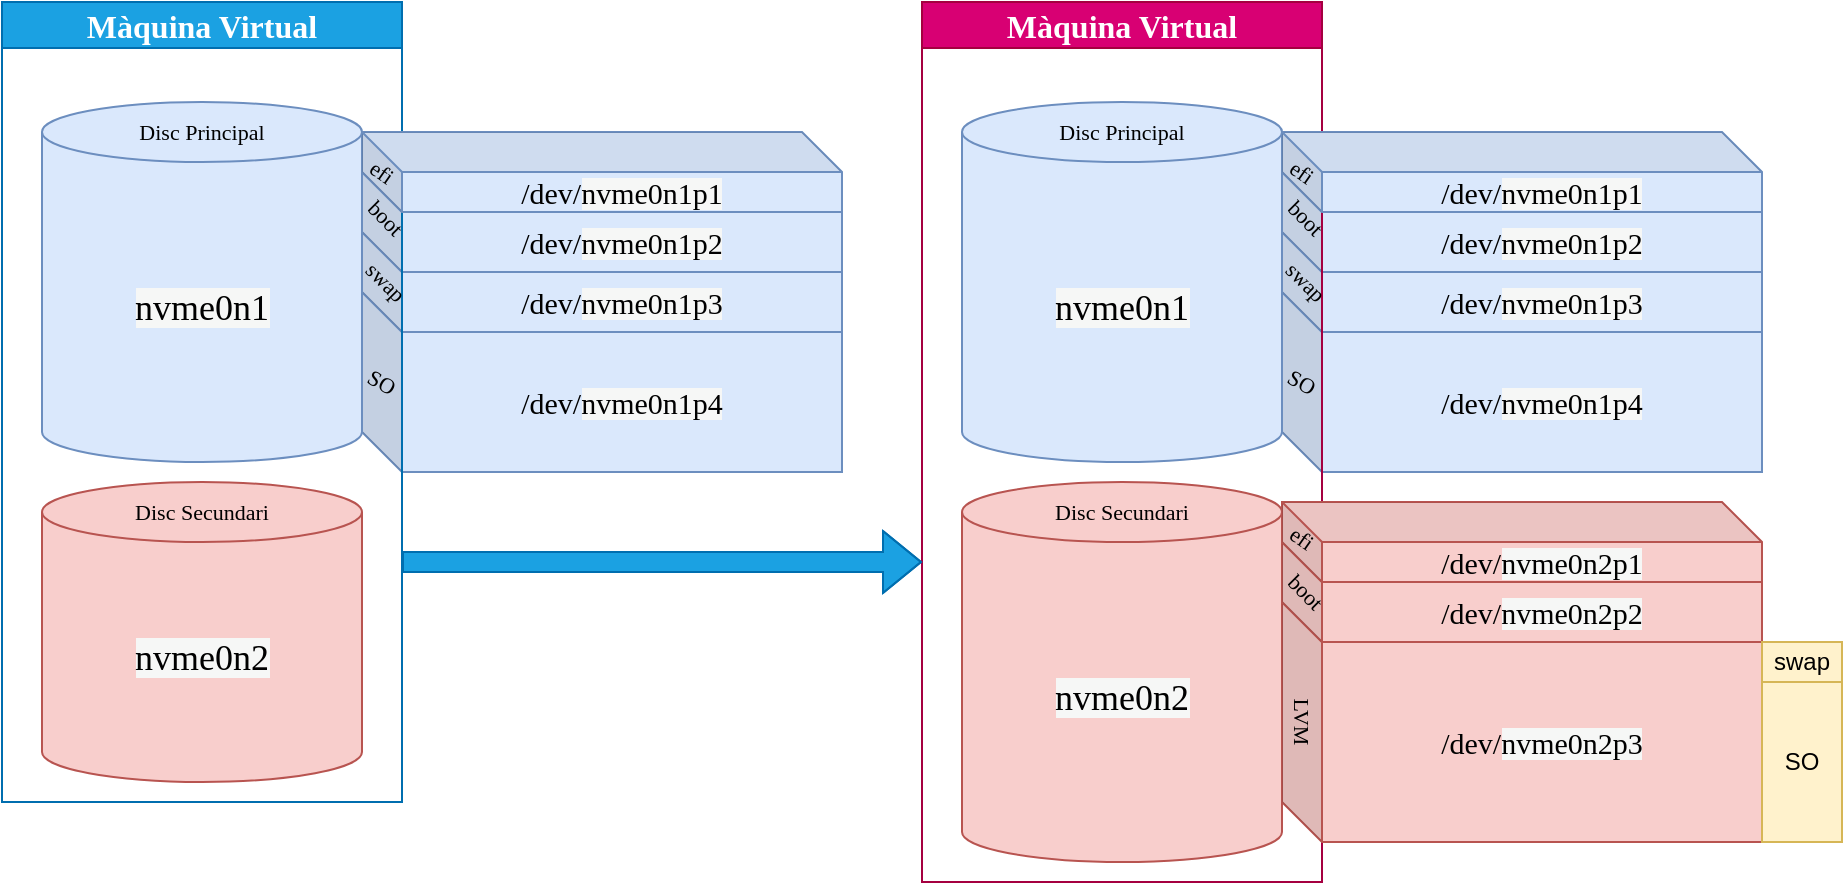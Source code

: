 <mxfile version="24.6.4" type="device">
  <diagram name="migration" id="8yN3-xiP5Dhp51vosBQd">
    <mxGraphModel dx="1286" dy="778" grid="1" gridSize="10" guides="1" tooltips="1" connect="1" arrows="1" fold="1" page="1" pageScale="1" pageWidth="1328" pageHeight="531" math="0" shadow="0">
      <root>
        <mxCell id="0" />
        <mxCell id="1" parent="0" />
        <mxCell id="lyZt5o6_4TdzDO3xEJwc-9" value="/dev/&lt;span style=&quot;font-size: 15px; text-align: left; white-space: pre; background-color: rgb(246, 247, 246);&quot;&gt;nvme0n1p4&lt;/span&gt;" style="shape=cube;whiteSpace=wrap;html=1;boundedLbl=1;backgroundOutline=1;darkOpacity=0.05;darkOpacity2=0.1;fontFamily=Fire Sans;fontSize=15;fillColor=#dae8fc;strokeColor=#6c8ebf;" vertex="1" parent="1">
          <mxGeometry x="280" y="185" width="240" height="90" as="geometry" />
        </mxCell>
        <mxCell id="lyZt5o6_4TdzDO3xEJwc-8" value="/dev/&lt;span style=&quot;font-size: 15px; text-align: left; white-space: pre; background-color: rgb(246, 247, 246);&quot;&gt;nvme0n1p3&lt;/span&gt;" style="shape=cube;whiteSpace=wrap;html=1;boundedLbl=1;backgroundOutline=1;darkOpacity=0.05;darkOpacity2=0.1;fontFamily=Fire Sans;fontSize=15;fillColor=#dae8fc;strokeColor=#6c8ebf;" vertex="1" parent="1">
          <mxGeometry x="280" y="155" width="240" height="50" as="geometry" />
        </mxCell>
        <mxCell id="lyZt5o6_4TdzDO3xEJwc-7" value="/dev/&lt;span style=&quot;font-size: 15px; text-align: left; white-space: pre; background-color: rgb(246, 247, 246);&quot;&gt;nvme0n1p2&lt;/span&gt;" style="shape=cube;whiteSpace=wrap;html=1;boundedLbl=1;backgroundOutline=1;darkOpacity=0.05;darkOpacity2=0.1;fontFamily=Fire Sans;fontSize=15;fillColor=#dae8fc;strokeColor=#6c8ebf;" vertex="1" parent="1">
          <mxGeometry x="280" y="125" width="240" height="50" as="geometry" />
        </mxCell>
        <mxCell id="lyZt5o6_4TdzDO3xEJwc-2" value="&lt;font style=&quot;font-size: 16px;&quot;&gt;Màquina Virtual&lt;/font&gt;" style="swimlane;whiteSpace=wrap;html=1;fontFamily=Fire Sans;fontSize=11;fillColor=#1ba1e2;fontColor=#ffffff;strokeColor=#006EAF;" vertex="1" parent="1">
          <mxGeometry x="100" y="40" width="200" height="400" as="geometry" />
        </mxCell>
        <mxCell id="lyZt5o6_4TdzDO3xEJwc-1" value="&lt;span style=&quot;font-size: 18px; text-align: left; white-space: pre; background-color: rgb(246, 247, 246);&quot;&gt;nvme0n1&lt;/span&gt;" style="shape=cylinder3;whiteSpace=wrap;html=1;boundedLbl=1;backgroundOutline=1;size=15;fillColor=#dae8fc;strokeColor=#6c8ebf;fontFamily=Fire Sans;fontSize=18;" vertex="1" parent="lyZt5o6_4TdzDO3xEJwc-2">
          <mxGeometry x="20" y="50" width="160" height="180" as="geometry" />
        </mxCell>
        <mxCell id="lyZt5o6_4TdzDO3xEJwc-3" value="&lt;span style=&quot;font-size: 18px; text-align: left; white-space: pre; background-color: rgb(246, 247, 246);&quot;&gt;nvme0n2&lt;/span&gt;" style="shape=cylinder3;whiteSpace=wrap;html=1;boundedLbl=1;backgroundOutline=1;size=15;fillColor=#f8cecc;strokeColor=#b85450;fontFamily=Fire Sans;fontSize=18;" vertex="1" parent="lyZt5o6_4TdzDO3xEJwc-2">
          <mxGeometry x="20" y="240" width="160" height="150" as="geometry" />
        </mxCell>
        <mxCell id="lyZt5o6_4TdzDO3xEJwc-4" value="Disc Principal" style="text;html=1;align=center;verticalAlign=middle;whiteSpace=wrap;rounded=0;fontFamily=Fire Sans;fontSize=11;" vertex="1" parent="lyZt5o6_4TdzDO3xEJwc-2">
          <mxGeometry x="45" y="50" width="110" height="30" as="geometry" />
        </mxCell>
        <mxCell id="lyZt5o6_4TdzDO3xEJwc-5" value="Disc Secundari" style="text;html=1;align=center;verticalAlign=middle;whiteSpace=wrap;rounded=0;fontFamily=Fire Sans;fontSize=11;" vertex="1" parent="lyZt5o6_4TdzDO3xEJwc-2">
          <mxGeometry x="45" y="240" width="110" height="30" as="geometry" />
        </mxCell>
        <mxCell id="lyZt5o6_4TdzDO3xEJwc-12" value="swap" style="text;html=1;align=center;verticalAlign=middle;whiteSpace=wrap;rounded=0;rotation=45;fontFamily=Fire Sans;fontSize=11;" vertex="1" parent="lyZt5o6_4TdzDO3xEJwc-2">
          <mxGeometry x="177" y="125" width="30" height="30" as="geometry" />
        </mxCell>
        <mxCell id="lyZt5o6_4TdzDO3xEJwc-6" value="/dev/&lt;span style=&quot;font-size: 15px; text-align: left; white-space: pre; background-color: rgb(246, 247, 246);&quot;&gt;nvme0n1p1&lt;/span&gt;" style="shape=cube;whiteSpace=wrap;html=1;boundedLbl=1;backgroundOutline=1;darkOpacity=0.05;darkOpacity2=0.1;fontFamily=Fire Sans;fontSize=15;fillColor=#dae8fc;strokeColor=#6c8ebf;" vertex="1" parent="1">
          <mxGeometry x="280" y="105" width="240" height="40" as="geometry" />
        </mxCell>
        <mxCell id="lyZt5o6_4TdzDO3xEJwc-10" value="efi" style="text;html=1;align=center;verticalAlign=middle;whiteSpace=wrap;rounded=0;rotation=35;fontFamily=Fire Sans;fontSize=11;" vertex="1" parent="1">
          <mxGeometry x="260" y="110" width="60" height="30" as="geometry" />
        </mxCell>
        <mxCell id="lyZt5o6_4TdzDO3xEJwc-11" value="boot" style="text;html=1;align=center;verticalAlign=middle;whiteSpace=wrap;rounded=0;rotation=45;fontFamily=Fire Sans;fontSize=11;" vertex="1" parent="1">
          <mxGeometry x="277" y="133" width="30" height="30" as="geometry" />
        </mxCell>
        <mxCell id="lyZt5o6_4TdzDO3xEJwc-13" value="SO" style="text;html=1;align=center;verticalAlign=middle;whiteSpace=wrap;rounded=0;rotation=30;fontFamily=Fire Sans;fontSize=11;" vertex="1" parent="1">
          <mxGeometry x="280" y="215" width="20" height="30" as="geometry" />
        </mxCell>
        <mxCell id="lyZt5o6_4TdzDO3xEJwc-14" value="/dev/&lt;span style=&quot;font-size: 15px; text-align: left; white-space: pre; background-color: rgb(246, 247, 246);&quot;&gt;nvme0n1p4&lt;/span&gt;" style="shape=cube;whiteSpace=wrap;html=1;boundedLbl=1;backgroundOutline=1;darkOpacity=0.05;darkOpacity2=0.1;fontFamily=Fire Sans;fontSize=15;fillColor=#dae8fc;strokeColor=#6c8ebf;" vertex="1" parent="1">
          <mxGeometry x="740" y="185" width="240" height="90" as="geometry" />
        </mxCell>
        <mxCell id="lyZt5o6_4TdzDO3xEJwc-15" value="/dev/&lt;span style=&quot;font-size: 15px; text-align: left; white-space: pre; background-color: rgb(246, 247, 246);&quot;&gt;nvme0n1p3&lt;/span&gt;" style="shape=cube;whiteSpace=wrap;html=1;boundedLbl=1;backgroundOutline=1;darkOpacity=0.05;darkOpacity2=0.1;fontFamily=Fire Sans;fontSize=15;fillColor=#dae8fc;strokeColor=#6c8ebf;" vertex="1" parent="1">
          <mxGeometry x="740" y="155" width="240" height="50" as="geometry" />
        </mxCell>
        <mxCell id="lyZt5o6_4TdzDO3xEJwc-16" value="/dev/&lt;span style=&quot;font-size: 15px; text-align: left; white-space: pre; background-color: rgb(246, 247, 246);&quot;&gt;nvme0n1p2&lt;/span&gt;" style="shape=cube;whiteSpace=wrap;html=1;boundedLbl=1;backgroundOutline=1;darkOpacity=0.05;darkOpacity2=0.1;fontFamily=Fire Sans;fontSize=15;fillColor=#dae8fc;strokeColor=#6c8ebf;" vertex="1" parent="1">
          <mxGeometry x="740" y="125" width="240" height="50" as="geometry" />
        </mxCell>
        <mxCell id="lyZt5o6_4TdzDO3xEJwc-17" value="&lt;font style=&quot;font-size: 16px;&quot;&gt;Màquina Virtual&lt;/font&gt;" style="swimlane;whiteSpace=wrap;html=1;fontFamily=Fire Sans;fontSize=11;fillColor=#d80073;fontColor=#ffffff;strokeColor=#A50040;" vertex="1" parent="1">
          <mxGeometry x="560" y="40" width="200" height="440" as="geometry" />
        </mxCell>
        <mxCell id="lyZt5o6_4TdzDO3xEJwc-18" value="&lt;span style=&quot;font-size: 18px; text-align: left; white-space: pre; background-color: rgb(246, 247, 246);&quot;&gt;nvme0n1&lt;/span&gt;" style="shape=cylinder3;whiteSpace=wrap;html=1;boundedLbl=1;backgroundOutline=1;size=15;fillColor=#dae8fc;strokeColor=#6c8ebf;fontFamily=Fire Sans;fontSize=18;" vertex="1" parent="lyZt5o6_4TdzDO3xEJwc-17">
          <mxGeometry x="20" y="50" width="160" height="180" as="geometry" />
        </mxCell>
        <mxCell id="lyZt5o6_4TdzDO3xEJwc-19" value="&lt;span style=&quot;font-size: 18px; text-align: left; white-space: pre; background-color: rgb(246, 247, 246);&quot;&gt;nvme0n2&lt;/span&gt;" style="shape=cylinder3;whiteSpace=wrap;html=1;boundedLbl=1;backgroundOutline=1;size=15;fillColor=#f8cecc;strokeColor=#b85450;fontFamily=Fire Sans;fontSize=18;" vertex="1" parent="lyZt5o6_4TdzDO3xEJwc-17">
          <mxGeometry x="20" y="240" width="160" height="190" as="geometry" />
        </mxCell>
        <mxCell id="lyZt5o6_4TdzDO3xEJwc-20" value="Disc Principal" style="text;html=1;align=center;verticalAlign=middle;whiteSpace=wrap;rounded=0;fontFamily=Fire Sans;fontSize=11;" vertex="1" parent="lyZt5o6_4TdzDO3xEJwc-17">
          <mxGeometry x="45" y="50" width="110" height="30" as="geometry" />
        </mxCell>
        <mxCell id="lyZt5o6_4TdzDO3xEJwc-21" value="Disc Secundari" style="text;html=1;align=center;verticalAlign=middle;whiteSpace=wrap;rounded=0;fontFamily=Fire Sans;fontSize=11;" vertex="1" parent="lyZt5o6_4TdzDO3xEJwc-17">
          <mxGeometry x="45" y="240" width="110" height="30" as="geometry" />
        </mxCell>
        <mxCell id="lyZt5o6_4TdzDO3xEJwc-22" value="swap" style="text;html=1;align=center;verticalAlign=middle;whiteSpace=wrap;rounded=0;rotation=45;fontFamily=Fire Sans;fontSize=11;" vertex="1" parent="lyZt5o6_4TdzDO3xEJwc-17">
          <mxGeometry x="177" y="125" width="30" height="30" as="geometry" />
        </mxCell>
        <mxCell id="lyZt5o6_4TdzDO3xEJwc-23" value="/dev/&lt;span style=&quot;font-size: 15px; text-align: left; white-space: pre; background-color: rgb(246, 247, 246);&quot;&gt;nvme0n1p1&lt;/span&gt;" style="shape=cube;whiteSpace=wrap;html=1;boundedLbl=1;backgroundOutline=1;darkOpacity=0.05;darkOpacity2=0.1;fontFamily=Fire Sans;fontSize=15;fillColor=#dae8fc;strokeColor=#6c8ebf;" vertex="1" parent="1">
          <mxGeometry x="740" y="105" width="240" height="40" as="geometry" />
        </mxCell>
        <mxCell id="lyZt5o6_4TdzDO3xEJwc-24" value="efi" style="text;html=1;align=center;verticalAlign=middle;whiteSpace=wrap;rounded=0;rotation=35;fontFamily=Fire Sans;fontSize=11;" vertex="1" parent="1">
          <mxGeometry x="720" y="110" width="60" height="30" as="geometry" />
        </mxCell>
        <mxCell id="lyZt5o6_4TdzDO3xEJwc-25" value="boot" style="text;html=1;align=center;verticalAlign=middle;whiteSpace=wrap;rounded=0;rotation=45;fontFamily=Fire Sans;fontSize=11;" vertex="1" parent="1">
          <mxGeometry x="737" y="133" width="30" height="30" as="geometry" />
        </mxCell>
        <mxCell id="lyZt5o6_4TdzDO3xEJwc-26" value="SO" style="text;html=1;align=center;verticalAlign=middle;whiteSpace=wrap;rounded=0;rotation=30;fontFamily=Fire Sans;fontSize=11;" vertex="1" parent="1">
          <mxGeometry x="740" y="215" width="20" height="30" as="geometry" />
        </mxCell>
        <mxCell id="lyZt5o6_4TdzDO3xEJwc-27" value="/dev/&lt;span style=&quot;font-size: 15px; text-align: left; white-space: pre; background-color: rgb(246, 247, 246);&quot;&gt;nvme0n2p3&lt;/span&gt;" style="shape=cube;whiteSpace=wrap;html=1;boundedLbl=1;backgroundOutline=1;darkOpacity=0.05;darkOpacity2=0.1;fontFamily=Fire Sans;fontSize=15;fillColor=#f8cecc;strokeColor=#b85450;" vertex="1" parent="1">
          <mxGeometry x="740" y="340" width="240" height="120" as="geometry" />
        </mxCell>
        <mxCell id="lyZt5o6_4TdzDO3xEJwc-29" value="/dev/&lt;span style=&quot;font-size: 15px; text-align: left; white-space: pre; background-color: rgb(246, 247, 246);&quot;&gt;nvme0n2p2&lt;/span&gt;" style="shape=cube;whiteSpace=wrap;html=1;boundedLbl=1;backgroundOutline=1;darkOpacity=0.05;darkOpacity2=0.1;fontFamily=Fire Sans;fontSize=15;fillColor=#f8cecc;strokeColor=#b85450;" vertex="1" parent="1">
          <mxGeometry x="740" y="310" width="240" height="50" as="geometry" />
        </mxCell>
        <mxCell id="lyZt5o6_4TdzDO3xEJwc-30" value="/dev/&lt;span style=&quot;font-size: 15px; text-align: left; white-space: pre; background-color: rgb(246, 247, 246);&quot;&gt;nvme0n2p1&lt;/span&gt;" style="shape=cube;whiteSpace=wrap;html=1;boundedLbl=1;backgroundOutline=1;darkOpacity=0.05;darkOpacity2=0.1;fontFamily=Fire Sans;fontSize=15;fillColor=#f8cecc;strokeColor=#b85450;" vertex="1" parent="1">
          <mxGeometry x="740" y="290" width="240" height="40" as="geometry" />
        </mxCell>
        <mxCell id="lyZt5o6_4TdzDO3xEJwc-31" value="LVM" style="text;html=1;align=center;verticalAlign=middle;whiteSpace=wrap;rounded=0;rotation=90;fontFamily=Fire Sans;fontSize=11;" vertex="1" parent="1">
          <mxGeometry x="740" y="385" width="20" height="30" as="geometry" />
        </mxCell>
        <mxCell id="lyZt5o6_4TdzDO3xEJwc-32" value="boot" style="text;html=1;align=center;verticalAlign=middle;whiteSpace=wrap;rounded=0;rotation=45;fontFamily=Fire Sans;fontSize=11;" vertex="1" parent="1">
          <mxGeometry x="737" y="320" width="30" height="30" as="geometry" />
        </mxCell>
        <mxCell id="lyZt5o6_4TdzDO3xEJwc-33" value="efi" style="text;html=1;align=center;verticalAlign=middle;whiteSpace=wrap;rounded=0;rotation=35;fontFamily=Fire Sans;fontSize=11;" vertex="1" parent="1">
          <mxGeometry x="720" y="293" width="60" height="30" as="geometry" />
        </mxCell>
        <mxCell id="lyZt5o6_4TdzDO3xEJwc-34" value="swap" style="rounded=0;whiteSpace=wrap;html=1;fillColor=#fff2cc;strokeColor=#d6b656;" vertex="1" parent="1">
          <mxGeometry x="980" y="360" width="40" height="20" as="geometry" />
        </mxCell>
        <mxCell id="lyZt5o6_4TdzDO3xEJwc-35" value="SO" style="rounded=0;whiteSpace=wrap;html=1;fillColor=#fff2cc;strokeColor=#d6b656;" vertex="1" parent="1">
          <mxGeometry x="980" y="380" width="40" height="80" as="geometry" />
        </mxCell>
        <mxCell id="lyZt5o6_4TdzDO3xEJwc-36" value="" style="shape=flexArrow;endArrow=classic;html=1;rounded=0;fillColor=#1ba1e2;strokeColor=#006EAF;" edge="1" parent="1">
          <mxGeometry width="50" height="50" relative="1" as="geometry">
            <mxPoint x="300" y="320" as="sourcePoint" />
            <mxPoint x="560" y="320" as="targetPoint" />
            <Array as="points">
              <mxPoint x="410" y="320" />
            </Array>
          </mxGeometry>
        </mxCell>
      </root>
    </mxGraphModel>
  </diagram>
</mxfile>
